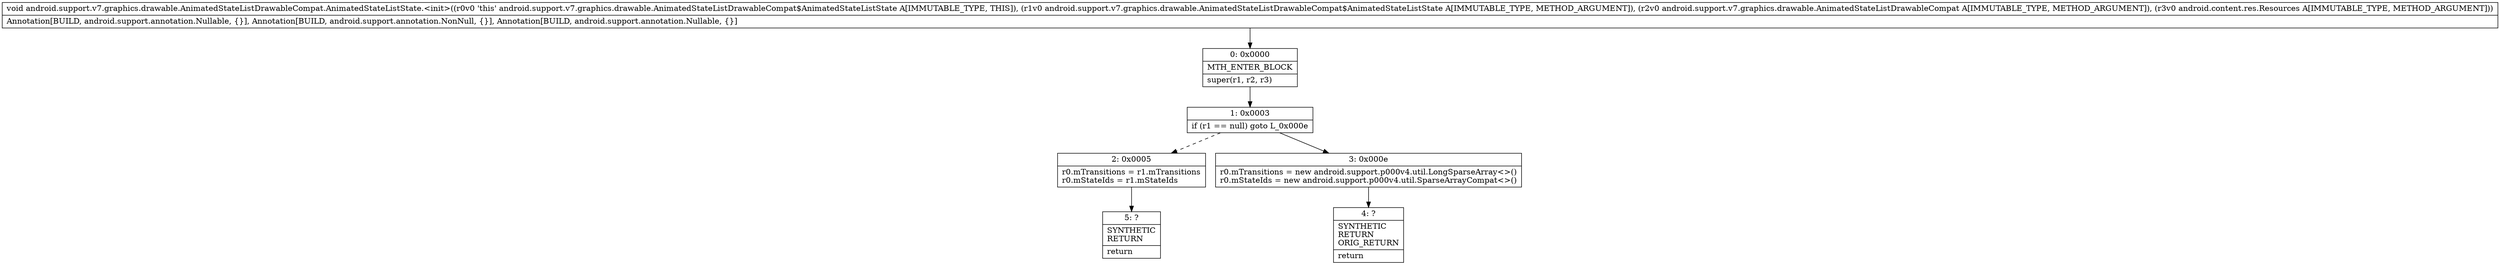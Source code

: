 digraph "CFG forandroid.support.v7.graphics.drawable.AnimatedStateListDrawableCompat.AnimatedStateListState.\<init\>(Landroid\/support\/v7\/graphics\/drawable\/AnimatedStateListDrawableCompat$AnimatedStateListState;Landroid\/support\/v7\/graphics\/drawable\/AnimatedStateListDrawableCompat;Landroid\/content\/res\/Resources;)V" {
Node_0 [shape=record,label="{0\:\ 0x0000|MTH_ENTER_BLOCK\l|super(r1, r2, r3)\l}"];
Node_1 [shape=record,label="{1\:\ 0x0003|if (r1 == null) goto L_0x000e\l}"];
Node_2 [shape=record,label="{2\:\ 0x0005|r0.mTransitions = r1.mTransitions\lr0.mStateIds = r1.mStateIds\l}"];
Node_3 [shape=record,label="{3\:\ 0x000e|r0.mTransitions = new android.support.p000v4.util.LongSparseArray\<\>()\lr0.mStateIds = new android.support.p000v4.util.SparseArrayCompat\<\>()\l}"];
Node_4 [shape=record,label="{4\:\ ?|SYNTHETIC\lRETURN\lORIG_RETURN\l|return\l}"];
Node_5 [shape=record,label="{5\:\ ?|SYNTHETIC\lRETURN\l|return\l}"];
MethodNode[shape=record,label="{void android.support.v7.graphics.drawable.AnimatedStateListDrawableCompat.AnimatedStateListState.\<init\>((r0v0 'this' android.support.v7.graphics.drawable.AnimatedStateListDrawableCompat$AnimatedStateListState A[IMMUTABLE_TYPE, THIS]), (r1v0 android.support.v7.graphics.drawable.AnimatedStateListDrawableCompat$AnimatedStateListState A[IMMUTABLE_TYPE, METHOD_ARGUMENT]), (r2v0 android.support.v7.graphics.drawable.AnimatedStateListDrawableCompat A[IMMUTABLE_TYPE, METHOD_ARGUMENT]), (r3v0 android.content.res.Resources A[IMMUTABLE_TYPE, METHOD_ARGUMENT]))  | Annotation[BUILD, android.support.annotation.Nullable, \{\}], Annotation[BUILD, android.support.annotation.NonNull, \{\}], Annotation[BUILD, android.support.annotation.Nullable, \{\}]\l}"];
MethodNode -> Node_0;
Node_0 -> Node_1;
Node_1 -> Node_2[style=dashed];
Node_1 -> Node_3;
Node_2 -> Node_5;
Node_3 -> Node_4;
}

